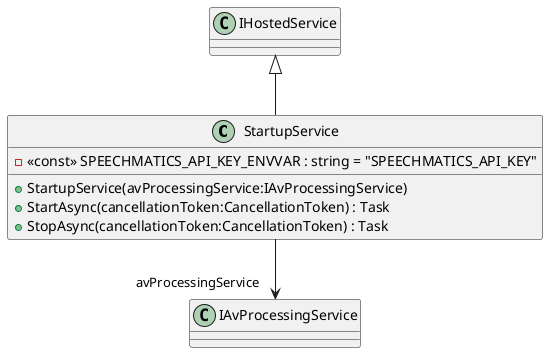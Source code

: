 @startuml
class StartupService {
    - <<const>> SPEECHMATICS_API_KEY_ENVVAR : string = "SPEECHMATICS_API_KEY"
    + StartupService(avProcessingService:IAvProcessingService)
    + StartAsync(cancellationToken:CancellationToken) : Task
    + StopAsync(cancellationToken:CancellationToken) : Task
}
IHostedService <|-- StartupService
StartupService --> "avProcessingService" IAvProcessingService
@enduml
